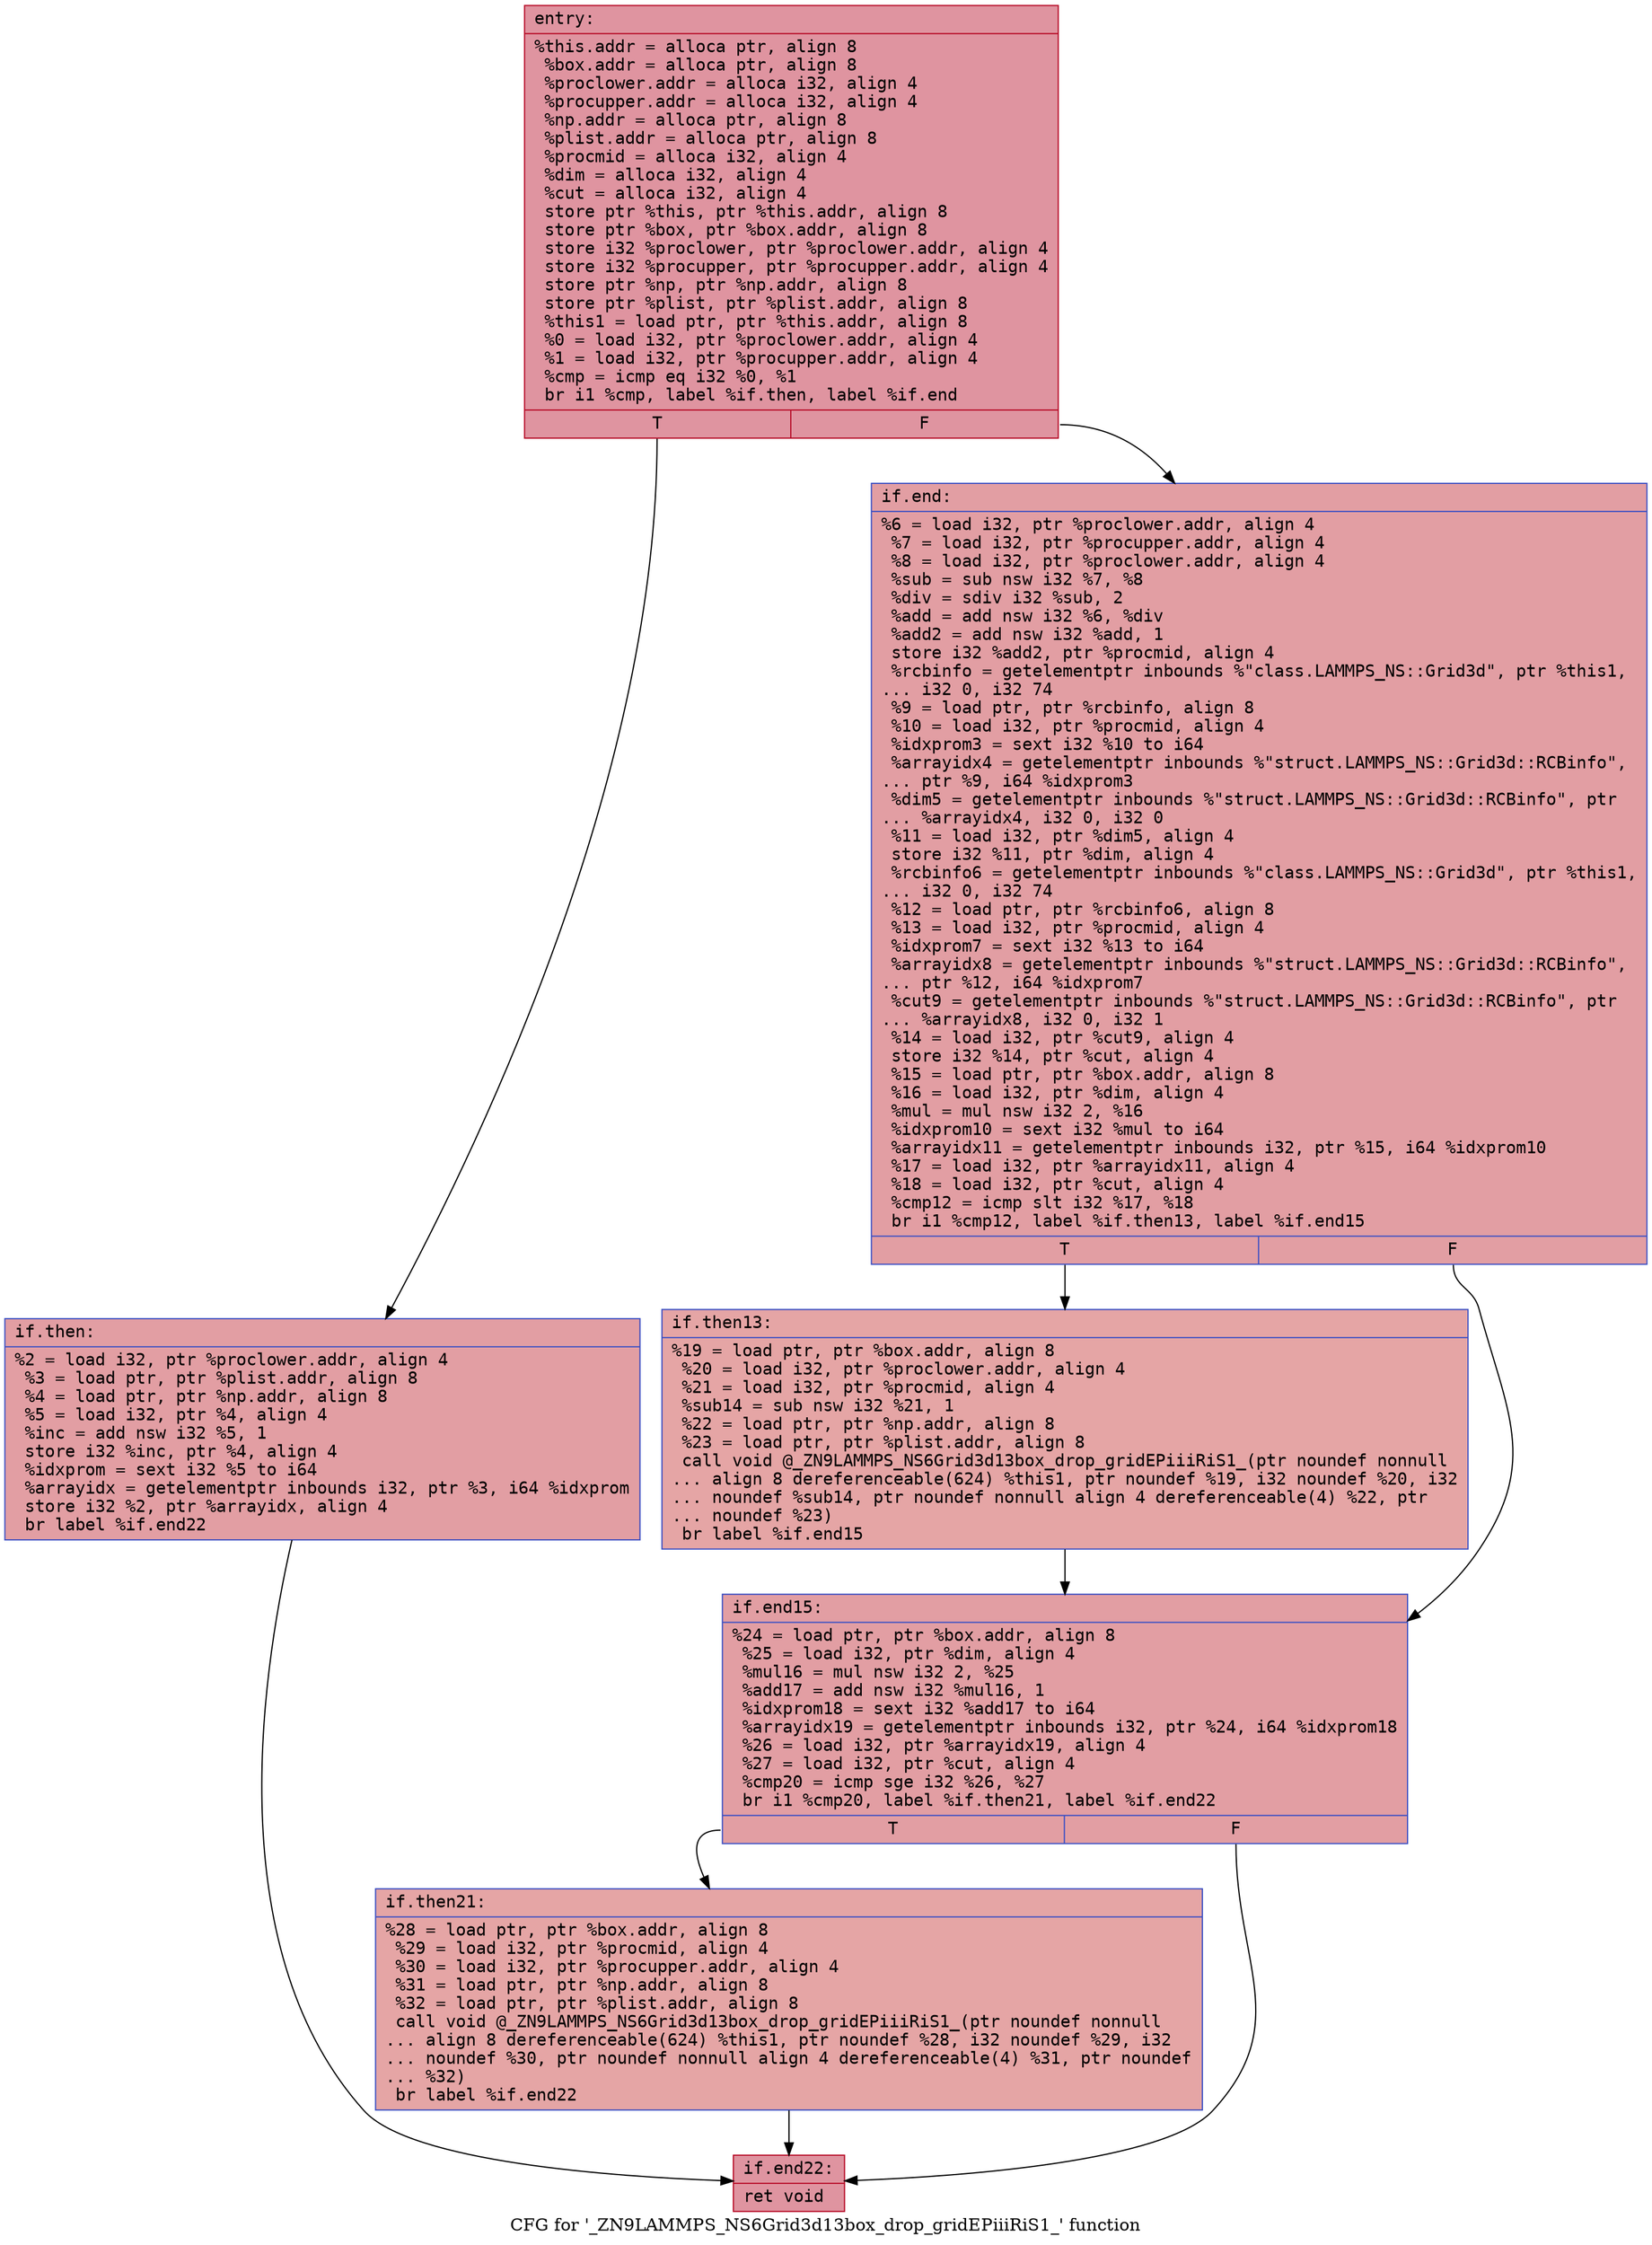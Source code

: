 digraph "CFG for '_ZN9LAMMPS_NS6Grid3d13box_drop_gridEPiiiRiS1_' function" {
	label="CFG for '_ZN9LAMMPS_NS6Grid3d13box_drop_gridEPiiiRiS1_' function";

	Node0x55fcd616fb00 [shape=record,color="#b70d28ff", style=filled, fillcolor="#b70d2870" fontname="Courier",label="{entry:\l|  %this.addr = alloca ptr, align 8\l  %box.addr = alloca ptr, align 8\l  %proclower.addr = alloca i32, align 4\l  %procupper.addr = alloca i32, align 4\l  %np.addr = alloca ptr, align 8\l  %plist.addr = alloca ptr, align 8\l  %procmid = alloca i32, align 4\l  %dim = alloca i32, align 4\l  %cut = alloca i32, align 4\l  store ptr %this, ptr %this.addr, align 8\l  store ptr %box, ptr %box.addr, align 8\l  store i32 %proclower, ptr %proclower.addr, align 4\l  store i32 %procupper, ptr %procupper.addr, align 4\l  store ptr %np, ptr %np.addr, align 8\l  store ptr %plist, ptr %plist.addr, align 8\l  %this1 = load ptr, ptr %this.addr, align 8\l  %0 = load i32, ptr %proclower.addr, align 4\l  %1 = load i32, ptr %procupper.addr, align 4\l  %cmp = icmp eq i32 %0, %1\l  br i1 %cmp, label %if.then, label %if.end\l|{<s0>T|<s1>F}}"];
	Node0x55fcd616fb00:s0 -> Node0x55fcd6170c40[tooltip="entry -> if.then\nProbability 50.00%" ];
	Node0x55fcd616fb00:s1 -> Node0x55fcd6170cb0[tooltip="entry -> if.end\nProbability 50.00%" ];
	Node0x55fcd6170c40 [shape=record,color="#3d50c3ff", style=filled, fillcolor="#be242e70" fontname="Courier",label="{if.then:\l|  %2 = load i32, ptr %proclower.addr, align 4\l  %3 = load ptr, ptr %plist.addr, align 8\l  %4 = load ptr, ptr %np.addr, align 8\l  %5 = load i32, ptr %4, align 4\l  %inc = add nsw i32 %5, 1\l  store i32 %inc, ptr %4, align 4\l  %idxprom = sext i32 %5 to i64\l  %arrayidx = getelementptr inbounds i32, ptr %3, i64 %idxprom\l  store i32 %2, ptr %arrayidx, align 4\l  br label %if.end22\l}"];
	Node0x55fcd6170c40 -> Node0x55fcd6171320[tooltip="if.then -> if.end22\nProbability 100.00%" ];
	Node0x55fcd6170cb0 [shape=record,color="#3d50c3ff", style=filled, fillcolor="#be242e70" fontname="Courier",label="{if.end:\l|  %6 = load i32, ptr %proclower.addr, align 4\l  %7 = load i32, ptr %procupper.addr, align 4\l  %8 = load i32, ptr %proclower.addr, align 4\l  %sub = sub nsw i32 %7, %8\l  %div = sdiv i32 %sub, 2\l  %add = add nsw i32 %6, %div\l  %add2 = add nsw i32 %add, 1\l  store i32 %add2, ptr %procmid, align 4\l  %rcbinfo = getelementptr inbounds %\"class.LAMMPS_NS::Grid3d\", ptr %this1,\l... i32 0, i32 74\l  %9 = load ptr, ptr %rcbinfo, align 8\l  %10 = load i32, ptr %procmid, align 4\l  %idxprom3 = sext i32 %10 to i64\l  %arrayidx4 = getelementptr inbounds %\"struct.LAMMPS_NS::Grid3d::RCBinfo\",\l... ptr %9, i64 %idxprom3\l  %dim5 = getelementptr inbounds %\"struct.LAMMPS_NS::Grid3d::RCBinfo\", ptr\l... %arrayidx4, i32 0, i32 0\l  %11 = load i32, ptr %dim5, align 4\l  store i32 %11, ptr %dim, align 4\l  %rcbinfo6 = getelementptr inbounds %\"class.LAMMPS_NS::Grid3d\", ptr %this1,\l... i32 0, i32 74\l  %12 = load ptr, ptr %rcbinfo6, align 8\l  %13 = load i32, ptr %procmid, align 4\l  %idxprom7 = sext i32 %13 to i64\l  %arrayidx8 = getelementptr inbounds %\"struct.LAMMPS_NS::Grid3d::RCBinfo\",\l... ptr %12, i64 %idxprom7\l  %cut9 = getelementptr inbounds %\"struct.LAMMPS_NS::Grid3d::RCBinfo\", ptr\l... %arrayidx8, i32 0, i32 1\l  %14 = load i32, ptr %cut9, align 4\l  store i32 %14, ptr %cut, align 4\l  %15 = load ptr, ptr %box.addr, align 8\l  %16 = load i32, ptr %dim, align 4\l  %mul = mul nsw i32 2, %16\l  %idxprom10 = sext i32 %mul to i64\l  %arrayidx11 = getelementptr inbounds i32, ptr %15, i64 %idxprom10\l  %17 = load i32, ptr %arrayidx11, align 4\l  %18 = load i32, ptr %cut, align 4\l  %cmp12 = icmp slt i32 %17, %18\l  br i1 %cmp12, label %if.then13, label %if.end15\l|{<s0>T|<s1>F}}"];
	Node0x55fcd6170cb0:s0 -> Node0x55fcd61728a0[tooltip="if.end -> if.then13\nProbability 50.00%" ];
	Node0x55fcd6170cb0:s1 -> Node0x55fcd6172920[tooltip="if.end -> if.end15\nProbability 50.00%" ];
	Node0x55fcd61728a0 [shape=record,color="#3d50c3ff", style=filled, fillcolor="#c5333470" fontname="Courier",label="{if.then13:\l|  %19 = load ptr, ptr %box.addr, align 8\l  %20 = load i32, ptr %proclower.addr, align 4\l  %21 = load i32, ptr %procmid, align 4\l  %sub14 = sub nsw i32 %21, 1\l  %22 = load ptr, ptr %np.addr, align 8\l  %23 = load ptr, ptr %plist.addr, align 8\l  call void @_ZN9LAMMPS_NS6Grid3d13box_drop_gridEPiiiRiS1_(ptr noundef nonnull\l... align 8 dereferenceable(624) %this1, ptr noundef %19, i32 noundef %20, i32\l... noundef %sub14, ptr noundef nonnull align 4 dereferenceable(4) %22, ptr\l... noundef %23)\l  br label %if.end15\l}"];
	Node0x55fcd61728a0 -> Node0x55fcd6172920[tooltip="if.then13 -> if.end15\nProbability 100.00%" ];
	Node0x55fcd6172920 [shape=record,color="#3d50c3ff", style=filled, fillcolor="#be242e70" fontname="Courier",label="{if.end15:\l|  %24 = load ptr, ptr %box.addr, align 8\l  %25 = load i32, ptr %dim, align 4\l  %mul16 = mul nsw i32 2, %25\l  %add17 = add nsw i32 %mul16, 1\l  %idxprom18 = sext i32 %add17 to i64\l  %arrayidx19 = getelementptr inbounds i32, ptr %24, i64 %idxprom18\l  %26 = load i32, ptr %arrayidx19, align 4\l  %27 = load i32, ptr %cut, align 4\l  %cmp20 = icmp sge i32 %26, %27\l  br i1 %cmp20, label %if.then21, label %if.end22\l|{<s0>T|<s1>F}}"];
	Node0x55fcd6172920:s0 -> Node0x55fcd6173500[tooltip="if.end15 -> if.then21\nProbability 50.00%" ];
	Node0x55fcd6172920:s1 -> Node0x55fcd6171320[tooltip="if.end15 -> if.end22\nProbability 50.00%" ];
	Node0x55fcd6173500 [shape=record,color="#3d50c3ff", style=filled, fillcolor="#c5333470" fontname="Courier",label="{if.then21:\l|  %28 = load ptr, ptr %box.addr, align 8\l  %29 = load i32, ptr %procmid, align 4\l  %30 = load i32, ptr %procupper.addr, align 4\l  %31 = load ptr, ptr %np.addr, align 8\l  %32 = load ptr, ptr %plist.addr, align 8\l  call void @_ZN9LAMMPS_NS6Grid3d13box_drop_gridEPiiiRiS1_(ptr noundef nonnull\l... align 8 dereferenceable(624) %this1, ptr noundef %28, i32 noundef %29, i32\l... noundef %30, ptr noundef nonnull align 4 dereferenceable(4) %31, ptr noundef\l... %32)\l  br label %if.end22\l}"];
	Node0x55fcd6173500 -> Node0x55fcd6171320[tooltip="if.then21 -> if.end22\nProbability 100.00%" ];
	Node0x55fcd6171320 [shape=record,color="#b70d28ff", style=filled, fillcolor="#b70d2870" fontname="Courier",label="{if.end22:\l|  ret void\l}"];
}
